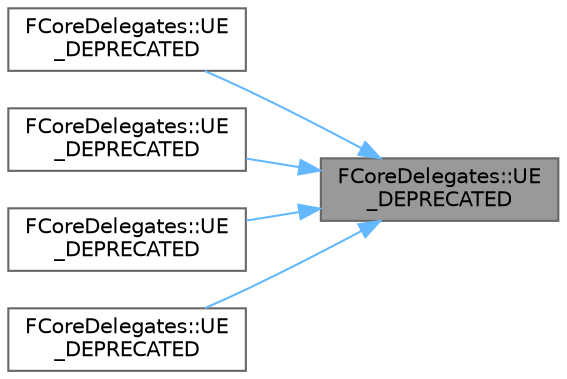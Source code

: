 digraph "FCoreDelegates::UE_DEPRECATED"
{
 // INTERACTIVE_SVG=YES
 // LATEX_PDF_SIZE
  bgcolor="transparent";
  edge [fontname=Helvetica,fontsize=10,labelfontname=Helvetica,labelfontsize=10];
  node [fontname=Helvetica,fontsize=10,shape=box,height=0.2,width=0.4];
  rankdir="RL";
  Node1 [id="Node000001",label="FCoreDelegates::UE\l_DEPRECATED",height=0.2,width=0.4,color="gray40", fillcolor="grey60", style="filled", fontcolor="black",tooltip=" "];
  Node1 -> Node2 [id="edge1_Node000001_Node000002",dir="back",color="steelblue1",style="solid",tooltip=" "];
  Node2 [id="Node000002",label="FCoreDelegates::UE\l_DEPRECATED",height=0.2,width=0.4,color="grey40", fillcolor="white", style="filled",URL="$da/ded/classFCoreDelegates.html#aef85780c6d389f9896b56bb99ae42a8b",tooltip=" "];
  Node1 -> Node3 [id="edge2_Node000001_Node000003",dir="back",color="steelblue1",style="solid",tooltip=" "];
  Node3 [id="Node000003",label="FCoreDelegates::UE\l_DEPRECATED",height=0.2,width=0.4,color="grey40", fillcolor="white", style="filled",URL="$da/ded/classFCoreDelegates.html#aacce6b6272bc7301798e54b4f02478bf",tooltip=" "];
  Node1 -> Node4 [id="edge3_Node000001_Node000004",dir="back",color="steelblue1",style="solid",tooltip=" "];
  Node4 [id="Node000004",label="FCoreDelegates::UE\l_DEPRECATED",height=0.2,width=0.4,color="grey40", fillcolor="white", style="filled",URL="$da/ded/classFCoreDelegates.html#a7dca81b62365af497e66b3e8446c7ca8",tooltip=" "];
  Node1 -> Node5 [id="edge4_Node000001_Node000005",dir="back",color="steelblue1",style="solid",tooltip=" "];
  Node5 [id="Node000005",label="FCoreDelegates::UE\l_DEPRECATED",height=0.2,width=0.4,color="grey40", fillcolor="white", style="filled",URL="$da/ded/classFCoreDelegates.html#aa519b805af3ec289f83c0dd93c5afb32",tooltip=" "];
}
